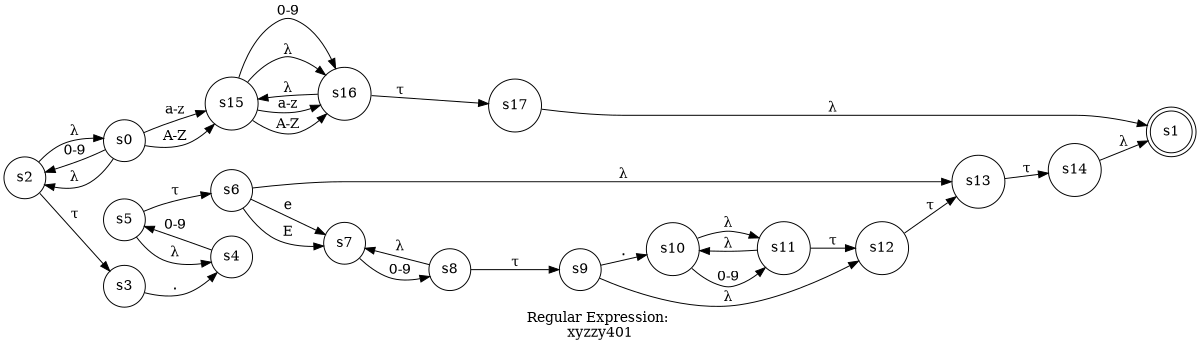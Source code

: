 digraph finite_state_machine {
	label="Regular Expression: \nxyzzy401";
	rankdir=LR;
	size="8,5"
	node [shape = doublecircle]; s1;
	node [shape = circle];
	s0 -> s2 [ label = "0-9" ];
	s0 -> s2 [ label = "λ" ];
	s0 -> s15 [ label = "a-z" ];
	s0 -> s15 [ label = "A-Z" ];
	s2 -> s0 [ label = "λ" ];
	s2 -> s3 [ label = "τ" ];
	s3 -> s4 [ label = "." ];
	s4 -> s5 [ label = "0-9" ];
	s5 -> s4 [ label = "λ" ];
	s5 -> s6 [ label = "τ" ];
	s6 -> s7 [ label = "e" ];
	s6 -> s7 [ label = "E" ];
	s6 -> s13 [ label = "λ" ];
	s7 -> s8 [ label = "0-9" ];
	s8 -> s7 [ label = "λ" ];
	s8 -> s9 [ label = "τ" ];
	s9 -> s10 [ label = "." ];
	s9 -> s12 [ label = "λ" ];
	s10 -> s11 [ label = "0-9" ];
	s10 -> s11 [ label = "λ" ];
	s11 -> s10 [ label = "λ" ];
	s11 -> s12 [ label = "τ" ];
	s12 -> s13 [ label = "τ" ];
	s13 -> s14 [ label = "τ" ];
	s14 -> s1 [ label = "λ" ];
	s15 -> s16 [ label = "a-z" ];
	s15 -> s16 [ label = "A-Z" ];
	s15 -> s16 [ label = "0-9" ];
	s15 -> s16 [ label = "λ" ];
	s16 -> s15 [ label = "λ" ];
	s16 -> s17 [ label = "τ" ];
	s17 -> s1 [ label = "λ" ];
}
